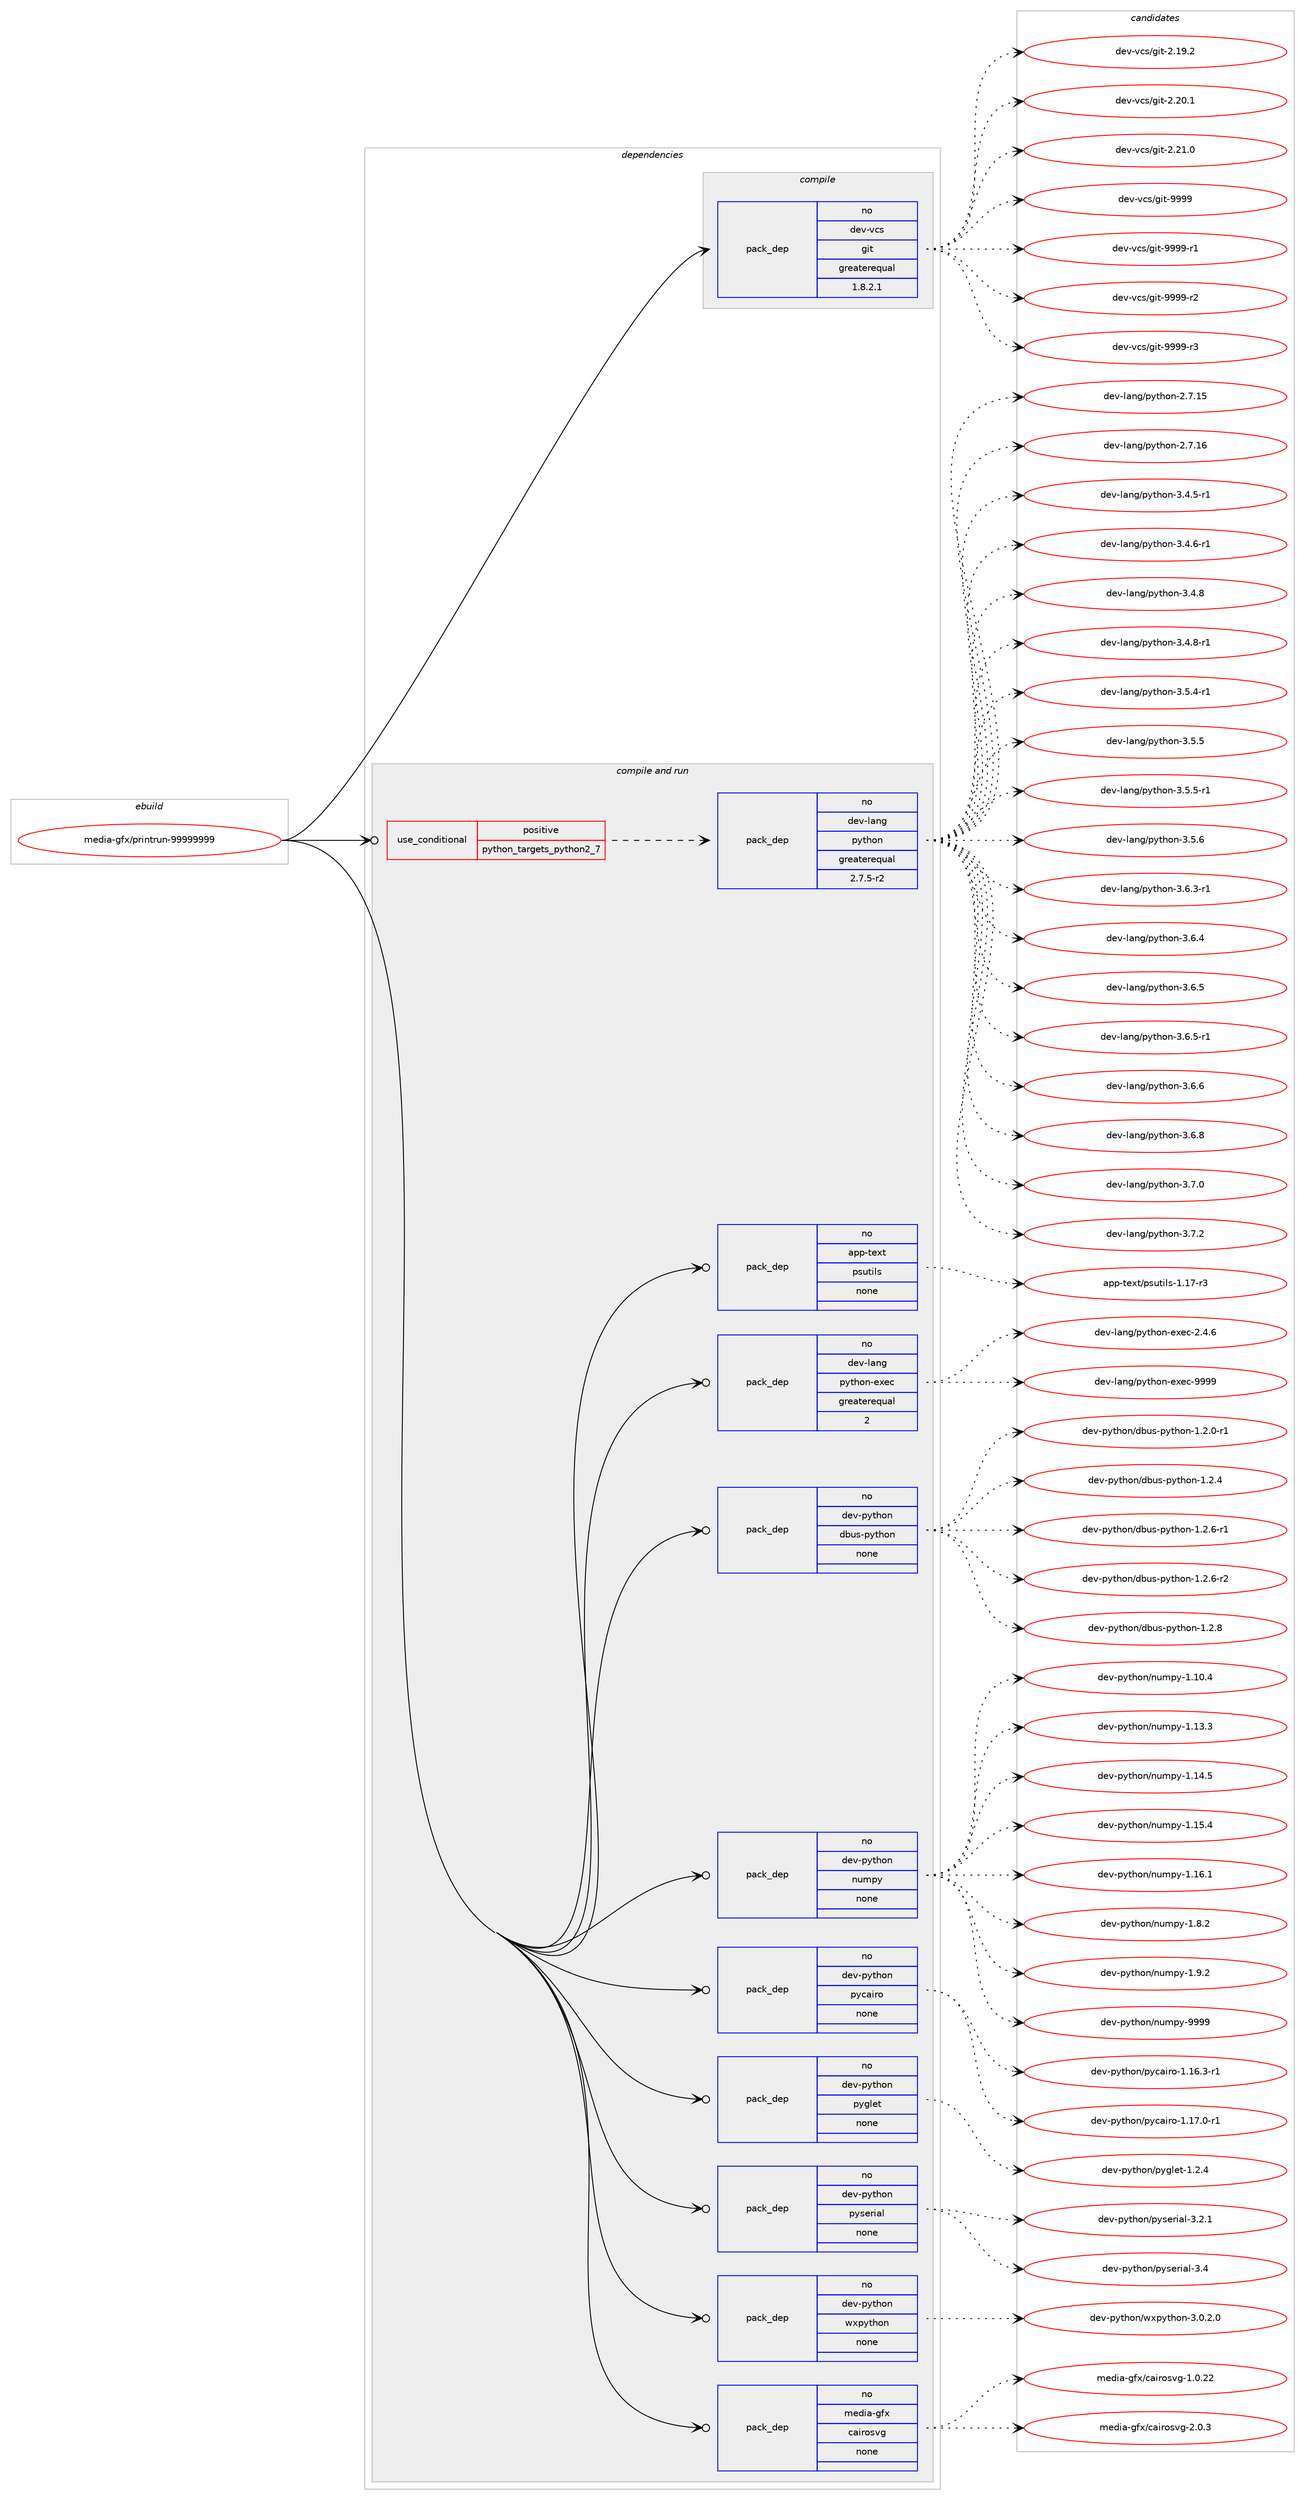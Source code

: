 digraph prolog {

# *************
# Graph options
# *************

newrank=true;
concentrate=true;
compound=true;
graph [rankdir=LR,fontname=Helvetica,fontsize=10,ranksep=1.5];#, ranksep=2.5, nodesep=0.2];
edge  [arrowhead=vee];
node  [fontname=Helvetica,fontsize=10];

# **********
# The ebuild
# **********

subgraph cluster_leftcol {
color=gray;
rank=same;
label=<<i>ebuild</i>>;
id [label="media-gfx/printrun-99999999", color=red, width=4, href="../media-gfx/printrun-99999999.svg"];
}

# ****************
# The dependencies
# ****************

subgraph cluster_midcol {
color=gray;
label=<<i>dependencies</i>>;
subgraph cluster_compile {
fillcolor="#eeeeee";
style=filled;
label=<<i>compile</i>>;
subgraph pack1148484 {
dependency1607353 [label=<<TABLE BORDER="0" CELLBORDER="1" CELLSPACING="0" CELLPADDING="4" WIDTH="220"><TR><TD ROWSPAN="6" CELLPADDING="30">pack_dep</TD></TR><TR><TD WIDTH="110">no</TD></TR><TR><TD>dev-vcs</TD></TR><TR><TD>git</TD></TR><TR><TD>greaterequal</TD></TR><TR><TD>1.8.2.1</TD></TR></TABLE>>, shape=none, color=blue];
}
id:e -> dependency1607353:w [weight=20,style="solid",arrowhead="vee"];
}
subgraph cluster_compileandrun {
fillcolor="#eeeeee";
style=filled;
label=<<i>compile and run</i>>;
subgraph cond433248 {
dependency1607354 [label=<<TABLE BORDER="0" CELLBORDER="1" CELLSPACING="0" CELLPADDING="4"><TR><TD ROWSPAN="3" CELLPADDING="10">use_conditional</TD></TR><TR><TD>positive</TD></TR><TR><TD>python_targets_python2_7</TD></TR></TABLE>>, shape=none, color=red];
subgraph pack1148485 {
dependency1607355 [label=<<TABLE BORDER="0" CELLBORDER="1" CELLSPACING="0" CELLPADDING="4" WIDTH="220"><TR><TD ROWSPAN="6" CELLPADDING="30">pack_dep</TD></TR><TR><TD WIDTH="110">no</TD></TR><TR><TD>dev-lang</TD></TR><TR><TD>python</TD></TR><TR><TD>greaterequal</TD></TR><TR><TD>2.7.5-r2</TD></TR></TABLE>>, shape=none, color=blue];
}
dependency1607354:e -> dependency1607355:w [weight=20,style="dashed",arrowhead="vee"];
}
id:e -> dependency1607354:w [weight=20,style="solid",arrowhead="odotvee"];
subgraph pack1148486 {
dependency1607356 [label=<<TABLE BORDER="0" CELLBORDER="1" CELLSPACING="0" CELLPADDING="4" WIDTH="220"><TR><TD ROWSPAN="6" CELLPADDING="30">pack_dep</TD></TR><TR><TD WIDTH="110">no</TD></TR><TR><TD>app-text</TD></TR><TR><TD>psutils</TD></TR><TR><TD>none</TD></TR><TR><TD></TD></TR></TABLE>>, shape=none, color=blue];
}
id:e -> dependency1607356:w [weight=20,style="solid",arrowhead="odotvee"];
subgraph pack1148487 {
dependency1607357 [label=<<TABLE BORDER="0" CELLBORDER="1" CELLSPACING="0" CELLPADDING="4" WIDTH="220"><TR><TD ROWSPAN="6" CELLPADDING="30">pack_dep</TD></TR><TR><TD WIDTH="110">no</TD></TR><TR><TD>dev-lang</TD></TR><TR><TD>python-exec</TD></TR><TR><TD>greaterequal</TD></TR><TR><TD>2</TD></TR></TABLE>>, shape=none, color=blue];
}
id:e -> dependency1607357:w [weight=20,style="solid",arrowhead="odotvee"];
subgraph pack1148488 {
dependency1607358 [label=<<TABLE BORDER="0" CELLBORDER="1" CELLSPACING="0" CELLPADDING="4" WIDTH="220"><TR><TD ROWSPAN="6" CELLPADDING="30">pack_dep</TD></TR><TR><TD WIDTH="110">no</TD></TR><TR><TD>dev-python</TD></TR><TR><TD>dbus-python</TD></TR><TR><TD>none</TD></TR><TR><TD></TD></TR></TABLE>>, shape=none, color=blue];
}
id:e -> dependency1607358:w [weight=20,style="solid",arrowhead="odotvee"];
subgraph pack1148489 {
dependency1607359 [label=<<TABLE BORDER="0" CELLBORDER="1" CELLSPACING="0" CELLPADDING="4" WIDTH="220"><TR><TD ROWSPAN="6" CELLPADDING="30">pack_dep</TD></TR><TR><TD WIDTH="110">no</TD></TR><TR><TD>dev-python</TD></TR><TR><TD>numpy</TD></TR><TR><TD>none</TD></TR><TR><TD></TD></TR></TABLE>>, shape=none, color=blue];
}
id:e -> dependency1607359:w [weight=20,style="solid",arrowhead="odotvee"];
subgraph pack1148490 {
dependency1607360 [label=<<TABLE BORDER="0" CELLBORDER="1" CELLSPACING="0" CELLPADDING="4" WIDTH="220"><TR><TD ROWSPAN="6" CELLPADDING="30">pack_dep</TD></TR><TR><TD WIDTH="110">no</TD></TR><TR><TD>dev-python</TD></TR><TR><TD>pycairo</TD></TR><TR><TD>none</TD></TR><TR><TD></TD></TR></TABLE>>, shape=none, color=blue];
}
id:e -> dependency1607360:w [weight=20,style="solid",arrowhead="odotvee"];
subgraph pack1148491 {
dependency1607361 [label=<<TABLE BORDER="0" CELLBORDER="1" CELLSPACING="0" CELLPADDING="4" WIDTH="220"><TR><TD ROWSPAN="6" CELLPADDING="30">pack_dep</TD></TR><TR><TD WIDTH="110">no</TD></TR><TR><TD>dev-python</TD></TR><TR><TD>pyglet</TD></TR><TR><TD>none</TD></TR><TR><TD></TD></TR></TABLE>>, shape=none, color=blue];
}
id:e -> dependency1607361:w [weight=20,style="solid",arrowhead="odotvee"];
subgraph pack1148492 {
dependency1607362 [label=<<TABLE BORDER="0" CELLBORDER="1" CELLSPACING="0" CELLPADDING="4" WIDTH="220"><TR><TD ROWSPAN="6" CELLPADDING="30">pack_dep</TD></TR><TR><TD WIDTH="110">no</TD></TR><TR><TD>dev-python</TD></TR><TR><TD>pyserial</TD></TR><TR><TD>none</TD></TR><TR><TD></TD></TR></TABLE>>, shape=none, color=blue];
}
id:e -> dependency1607362:w [weight=20,style="solid",arrowhead="odotvee"];
subgraph pack1148493 {
dependency1607363 [label=<<TABLE BORDER="0" CELLBORDER="1" CELLSPACING="0" CELLPADDING="4" WIDTH="220"><TR><TD ROWSPAN="6" CELLPADDING="30">pack_dep</TD></TR><TR><TD WIDTH="110">no</TD></TR><TR><TD>dev-python</TD></TR><TR><TD>wxpython</TD></TR><TR><TD>none</TD></TR><TR><TD></TD></TR></TABLE>>, shape=none, color=blue];
}
id:e -> dependency1607363:w [weight=20,style="solid",arrowhead="odotvee"];
subgraph pack1148494 {
dependency1607364 [label=<<TABLE BORDER="0" CELLBORDER="1" CELLSPACING="0" CELLPADDING="4" WIDTH="220"><TR><TD ROWSPAN="6" CELLPADDING="30">pack_dep</TD></TR><TR><TD WIDTH="110">no</TD></TR><TR><TD>media-gfx</TD></TR><TR><TD>cairosvg</TD></TR><TR><TD>none</TD></TR><TR><TD></TD></TR></TABLE>>, shape=none, color=blue];
}
id:e -> dependency1607364:w [weight=20,style="solid",arrowhead="odotvee"];
}
subgraph cluster_run {
fillcolor="#eeeeee";
style=filled;
label=<<i>run</i>>;
}
}

# **************
# The candidates
# **************

subgraph cluster_choices {
rank=same;
color=gray;
label=<<i>candidates</i>>;

subgraph choice1148484 {
color=black;
nodesep=1;
choice10010111845118991154710310511645504649574650 [label="dev-vcs/git-2.19.2", color=red, width=4,href="../dev-vcs/git-2.19.2.svg"];
choice10010111845118991154710310511645504650484649 [label="dev-vcs/git-2.20.1", color=red, width=4,href="../dev-vcs/git-2.20.1.svg"];
choice10010111845118991154710310511645504650494648 [label="dev-vcs/git-2.21.0", color=red, width=4,href="../dev-vcs/git-2.21.0.svg"];
choice1001011184511899115471031051164557575757 [label="dev-vcs/git-9999", color=red, width=4,href="../dev-vcs/git-9999.svg"];
choice10010111845118991154710310511645575757574511449 [label="dev-vcs/git-9999-r1", color=red, width=4,href="../dev-vcs/git-9999-r1.svg"];
choice10010111845118991154710310511645575757574511450 [label="dev-vcs/git-9999-r2", color=red, width=4,href="../dev-vcs/git-9999-r2.svg"];
choice10010111845118991154710310511645575757574511451 [label="dev-vcs/git-9999-r3", color=red, width=4,href="../dev-vcs/git-9999-r3.svg"];
dependency1607353:e -> choice10010111845118991154710310511645504649574650:w [style=dotted,weight="100"];
dependency1607353:e -> choice10010111845118991154710310511645504650484649:w [style=dotted,weight="100"];
dependency1607353:e -> choice10010111845118991154710310511645504650494648:w [style=dotted,weight="100"];
dependency1607353:e -> choice1001011184511899115471031051164557575757:w [style=dotted,weight="100"];
dependency1607353:e -> choice10010111845118991154710310511645575757574511449:w [style=dotted,weight="100"];
dependency1607353:e -> choice10010111845118991154710310511645575757574511450:w [style=dotted,weight="100"];
dependency1607353:e -> choice10010111845118991154710310511645575757574511451:w [style=dotted,weight="100"];
}
subgraph choice1148485 {
color=black;
nodesep=1;
choice10010111845108971101034711212111610411111045504655464953 [label="dev-lang/python-2.7.15", color=red, width=4,href="../dev-lang/python-2.7.15.svg"];
choice10010111845108971101034711212111610411111045504655464954 [label="dev-lang/python-2.7.16", color=red, width=4,href="../dev-lang/python-2.7.16.svg"];
choice1001011184510897110103471121211161041111104551465246534511449 [label="dev-lang/python-3.4.5-r1", color=red, width=4,href="../dev-lang/python-3.4.5-r1.svg"];
choice1001011184510897110103471121211161041111104551465246544511449 [label="dev-lang/python-3.4.6-r1", color=red, width=4,href="../dev-lang/python-3.4.6-r1.svg"];
choice100101118451089711010347112121116104111110455146524656 [label="dev-lang/python-3.4.8", color=red, width=4,href="../dev-lang/python-3.4.8.svg"];
choice1001011184510897110103471121211161041111104551465246564511449 [label="dev-lang/python-3.4.8-r1", color=red, width=4,href="../dev-lang/python-3.4.8-r1.svg"];
choice1001011184510897110103471121211161041111104551465346524511449 [label="dev-lang/python-3.5.4-r1", color=red, width=4,href="../dev-lang/python-3.5.4-r1.svg"];
choice100101118451089711010347112121116104111110455146534653 [label="dev-lang/python-3.5.5", color=red, width=4,href="../dev-lang/python-3.5.5.svg"];
choice1001011184510897110103471121211161041111104551465346534511449 [label="dev-lang/python-3.5.5-r1", color=red, width=4,href="../dev-lang/python-3.5.5-r1.svg"];
choice100101118451089711010347112121116104111110455146534654 [label="dev-lang/python-3.5.6", color=red, width=4,href="../dev-lang/python-3.5.6.svg"];
choice1001011184510897110103471121211161041111104551465446514511449 [label="dev-lang/python-3.6.3-r1", color=red, width=4,href="../dev-lang/python-3.6.3-r1.svg"];
choice100101118451089711010347112121116104111110455146544652 [label="dev-lang/python-3.6.4", color=red, width=4,href="../dev-lang/python-3.6.4.svg"];
choice100101118451089711010347112121116104111110455146544653 [label="dev-lang/python-3.6.5", color=red, width=4,href="../dev-lang/python-3.6.5.svg"];
choice1001011184510897110103471121211161041111104551465446534511449 [label="dev-lang/python-3.6.5-r1", color=red, width=4,href="../dev-lang/python-3.6.5-r1.svg"];
choice100101118451089711010347112121116104111110455146544654 [label="dev-lang/python-3.6.6", color=red, width=4,href="../dev-lang/python-3.6.6.svg"];
choice100101118451089711010347112121116104111110455146544656 [label="dev-lang/python-3.6.8", color=red, width=4,href="../dev-lang/python-3.6.8.svg"];
choice100101118451089711010347112121116104111110455146554648 [label="dev-lang/python-3.7.0", color=red, width=4,href="../dev-lang/python-3.7.0.svg"];
choice100101118451089711010347112121116104111110455146554650 [label="dev-lang/python-3.7.2", color=red, width=4,href="../dev-lang/python-3.7.2.svg"];
dependency1607355:e -> choice10010111845108971101034711212111610411111045504655464953:w [style=dotted,weight="100"];
dependency1607355:e -> choice10010111845108971101034711212111610411111045504655464954:w [style=dotted,weight="100"];
dependency1607355:e -> choice1001011184510897110103471121211161041111104551465246534511449:w [style=dotted,weight="100"];
dependency1607355:e -> choice1001011184510897110103471121211161041111104551465246544511449:w [style=dotted,weight="100"];
dependency1607355:e -> choice100101118451089711010347112121116104111110455146524656:w [style=dotted,weight="100"];
dependency1607355:e -> choice1001011184510897110103471121211161041111104551465246564511449:w [style=dotted,weight="100"];
dependency1607355:e -> choice1001011184510897110103471121211161041111104551465346524511449:w [style=dotted,weight="100"];
dependency1607355:e -> choice100101118451089711010347112121116104111110455146534653:w [style=dotted,weight="100"];
dependency1607355:e -> choice1001011184510897110103471121211161041111104551465346534511449:w [style=dotted,weight="100"];
dependency1607355:e -> choice100101118451089711010347112121116104111110455146534654:w [style=dotted,weight="100"];
dependency1607355:e -> choice1001011184510897110103471121211161041111104551465446514511449:w [style=dotted,weight="100"];
dependency1607355:e -> choice100101118451089711010347112121116104111110455146544652:w [style=dotted,weight="100"];
dependency1607355:e -> choice100101118451089711010347112121116104111110455146544653:w [style=dotted,weight="100"];
dependency1607355:e -> choice1001011184510897110103471121211161041111104551465446534511449:w [style=dotted,weight="100"];
dependency1607355:e -> choice100101118451089711010347112121116104111110455146544654:w [style=dotted,weight="100"];
dependency1607355:e -> choice100101118451089711010347112121116104111110455146544656:w [style=dotted,weight="100"];
dependency1607355:e -> choice100101118451089711010347112121116104111110455146554648:w [style=dotted,weight="100"];
dependency1607355:e -> choice100101118451089711010347112121116104111110455146554650:w [style=dotted,weight="100"];
}
subgraph choice1148486 {
color=black;
nodesep=1;
choice97112112451161011201164711211511711610510811545494649554511451 [label="app-text/psutils-1.17-r3", color=red, width=4,href="../app-text/psutils-1.17-r3.svg"];
dependency1607356:e -> choice97112112451161011201164711211511711610510811545494649554511451:w [style=dotted,weight="100"];
}
subgraph choice1148487 {
color=black;
nodesep=1;
choice1001011184510897110103471121211161041111104510112010199455046524654 [label="dev-lang/python-exec-2.4.6", color=red, width=4,href="../dev-lang/python-exec-2.4.6.svg"];
choice10010111845108971101034711212111610411111045101120101994557575757 [label="dev-lang/python-exec-9999", color=red, width=4,href="../dev-lang/python-exec-9999.svg"];
dependency1607357:e -> choice1001011184510897110103471121211161041111104510112010199455046524654:w [style=dotted,weight="100"];
dependency1607357:e -> choice10010111845108971101034711212111610411111045101120101994557575757:w [style=dotted,weight="100"];
}
subgraph choice1148488 {
color=black;
nodesep=1;
choice100101118451121211161041111104710098117115451121211161041111104549465046484511449 [label="dev-python/dbus-python-1.2.0-r1", color=red, width=4,href="../dev-python/dbus-python-1.2.0-r1.svg"];
choice10010111845112121116104111110471009811711545112121116104111110454946504652 [label="dev-python/dbus-python-1.2.4", color=red, width=4,href="../dev-python/dbus-python-1.2.4.svg"];
choice100101118451121211161041111104710098117115451121211161041111104549465046544511449 [label="dev-python/dbus-python-1.2.6-r1", color=red, width=4,href="../dev-python/dbus-python-1.2.6-r1.svg"];
choice100101118451121211161041111104710098117115451121211161041111104549465046544511450 [label="dev-python/dbus-python-1.2.6-r2", color=red, width=4,href="../dev-python/dbus-python-1.2.6-r2.svg"];
choice10010111845112121116104111110471009811711545112121116104111110454946504656 [label="dev-python/dbus-python-1.2.8", color=red, width=4,href="../dev-python/dbus-python-1.2.8.svg"];
dependency1607358:e -> choice100101118451121211161041111104710098117115451121211161041111104549465046484511449:w [style=dotted,weight="100"];
dependency1607358:e -> choice10010111845112121116104111110471009811711545112121116104111110454946504652:w [style=dotted,weight="100"];
dependency1607358:e -> choice100101118451121211161041111104710098117115451121211161041111104549465046544511449:w [style=dotted,weight="100"];
dependency1607358:e -> choice100101118451121211161041111104710098117115451121211161041111104549465046544511450:w [style=dotted,weight="100"];
dependency1607358:e -> choice10010111845112121116104111110471009811711545112121116104111110454946504656:w [style=dotted,weight="100"];
}
subgraph choice1148489 {
color=black;
nodesep=1;
choice100101118451121211161041111104711011710911212145494649484652 [label="dev-python/numpy-1.10.4", color=red, width=4,href="../dev-python/numpy-1.10.4.svg"];
choice100101118451121211161041111104711011710911212145494649514651 [label="dev-python/numpy-1.13.3", color=red, width=4,href="../dev-python/numpy-1.13.3.svg"];
choice100101118451121211161041111104711011710911212145494649524653 [label="dev-python/numpy-1.14.5", color=red, width=4,href="../dev-python/numpy-1.14.5.svg"];
choice100101118451121211161041111104711011710911212145494649534652 [label="dev-python/numpy-1.15.4", color=red, width=4,href="../dev-python/numpy-1.15.4.svg"];
choice100101118451121211161041111104711011710911212145494649544649 [label="dev-python/numpy-1.16.1", color=red, width=4,href="../dev-python/numpy-1.16.1.svg"];
choice1001011184511212111610411111047110117109112121454946564650 [label="dev-python/numpy-1.8.2", color=red, width=4,href="../dev-python/numpy-1.8.2.svg"];
choice1001011184511212111610411111047110117109112121454946574650 [label="dev-python/numpy-1.9.2", color=red, width=4,href="../dev-python/numpy-1.9.2.svg"];
choice10010111845112121116104111110471101171091121214557575757 [label="dev-python/numpy-9999", color=red, width=4,href="../dev-python/numpy-9999.svg"];
dependency1607359:e -> choice100101118451121211161041111104711011710911212145494649484652:w [style=dotted,weight="100"];
dependency1607359:e -> choice100101118451121211161041111104711011710911212145494649514651:w [style=dotted,weight="100"];
dependency1607359:e -> choice100101118451121211161041111104711011710911212145494649524653:w [style=dotted,weight="100"];
dependency1607359:e -> choice100101118451121211161041111104711011710911212145494649534652:w [style=dotted,weight="100"];
dependency1607359:e -> choice100101118451121211161041111104711011710911212145494649544649:w [style=dotted,weight="100"];
dependency1607359:e -> choice1001011184511212111610411111047110117109112121454946564650:w [style=dotted,weight="100"];
dependency1607359:e -> choice1001011184511212111610411111047110117109112121454946574650:w [style=dotted,weight="100"];
dependency1607359:e -> choice10010111845112121116104111110471101171091121214557575757:w [style=dotted,weight="100"];
}
subgraph choice1148490 {
color=black;
nodesep=1;
choice10010111845112121116104111110471121219997105114111454946495446514511449 [label="dev-python/pycairo-1.16.3-r1", color=red, width=4,href="../dev-python/pycairo-1.16.3-r1.svg"];
choice10010111845112121116104111110471121219997105114111454946495546484511449 [label="dev-python/pycairo-1.17.0-r1", color=red, width=4,href="../dev-python/pycairo-1.17.0-r1.svg"];
dependency1607360:e -> choice10010111845112121116104111110471121219997105114111454946495446514511449:w [style=dotted,weight="100"];
dependency1607360:e -> choice10010111845112121116104111110471121219997105114111454946495546484511449:w [style=dotted,weight="100"];
}
subgraph choice1148491 {
color=black;
nodesep=1;
choice1001011184511212111610411111047112121103108101116454946504652 [label="dev-python/pyglet-1.2.4", color=red, width=4,href="../dev-python/pyglet-1.2.4.svg"];
dependency1607361:e -> choice1001011184511212111610411111047112121103108101116454946504652:w [style=dotted,weight="100"];
}
subgraph choice1148492 {
color=black;
nodesep=1;
choice100101118451121211161041111104711212111510111410597108455146504649 [label="dev-python/pyserial-3.2.1", color=red, width=4,href="../dev-python/pyserial-3.2.1.svg"];
choice10010111845112121116104111110471121211151011141059710845514652 [label="dev-python/pyserial-3.4", color=red, width=4,href="../dev-python/pyserial-3.4.svg"];
dependency1607362:e -> choice100101118451121211161041111104711212111510111410597108455146504649:w [style=dotted,weight="100"];
dependency1607362:e -> choice10010111845112121116104111110471121211151011141059710845514652:w [style=dotted,weight="100"];
}
subgraph choice1148493 {
color=black;
nodesep=1;
choice10010111845112121116104111110471191201121211161041111104551464846504648 [label="dev-python/wxpython-3.0.2.0", color=red, width=4,href="../dev-python/wxpython-3.0.2.0.svg"];
dependency1607363:e -> choice10010111845112121116104111110471191201121211161041111104551464846504648:w [style=dotted,weight="100"];
}
subgraph choice1148494 {
color=black;
nodesep=1;
choice109101100105974510310212047999710511411111511810345494648465050 [label="media-gfx/cairosvg-1.0.22", color=red, width=4,href="../media-gfx/cairosvg-1.0.22.svg"];
choice1091011001059745103102120479997105114111115118103455046484651 [label="media-gfx/cairosvg-2.0.3", color=red, width=4,href="../media-gfx/cairosvg-2.0.3.svg"];
dependency1607364:e -> choice109101100105974510310212047999710511411111511810345494648465050:w [style=dotted,weight="100"];
dependency1607364:e -> choice1091011001059745103102120479997105114111115118103455046484651:w [style=dotted,weight="100"];
}
}

}
